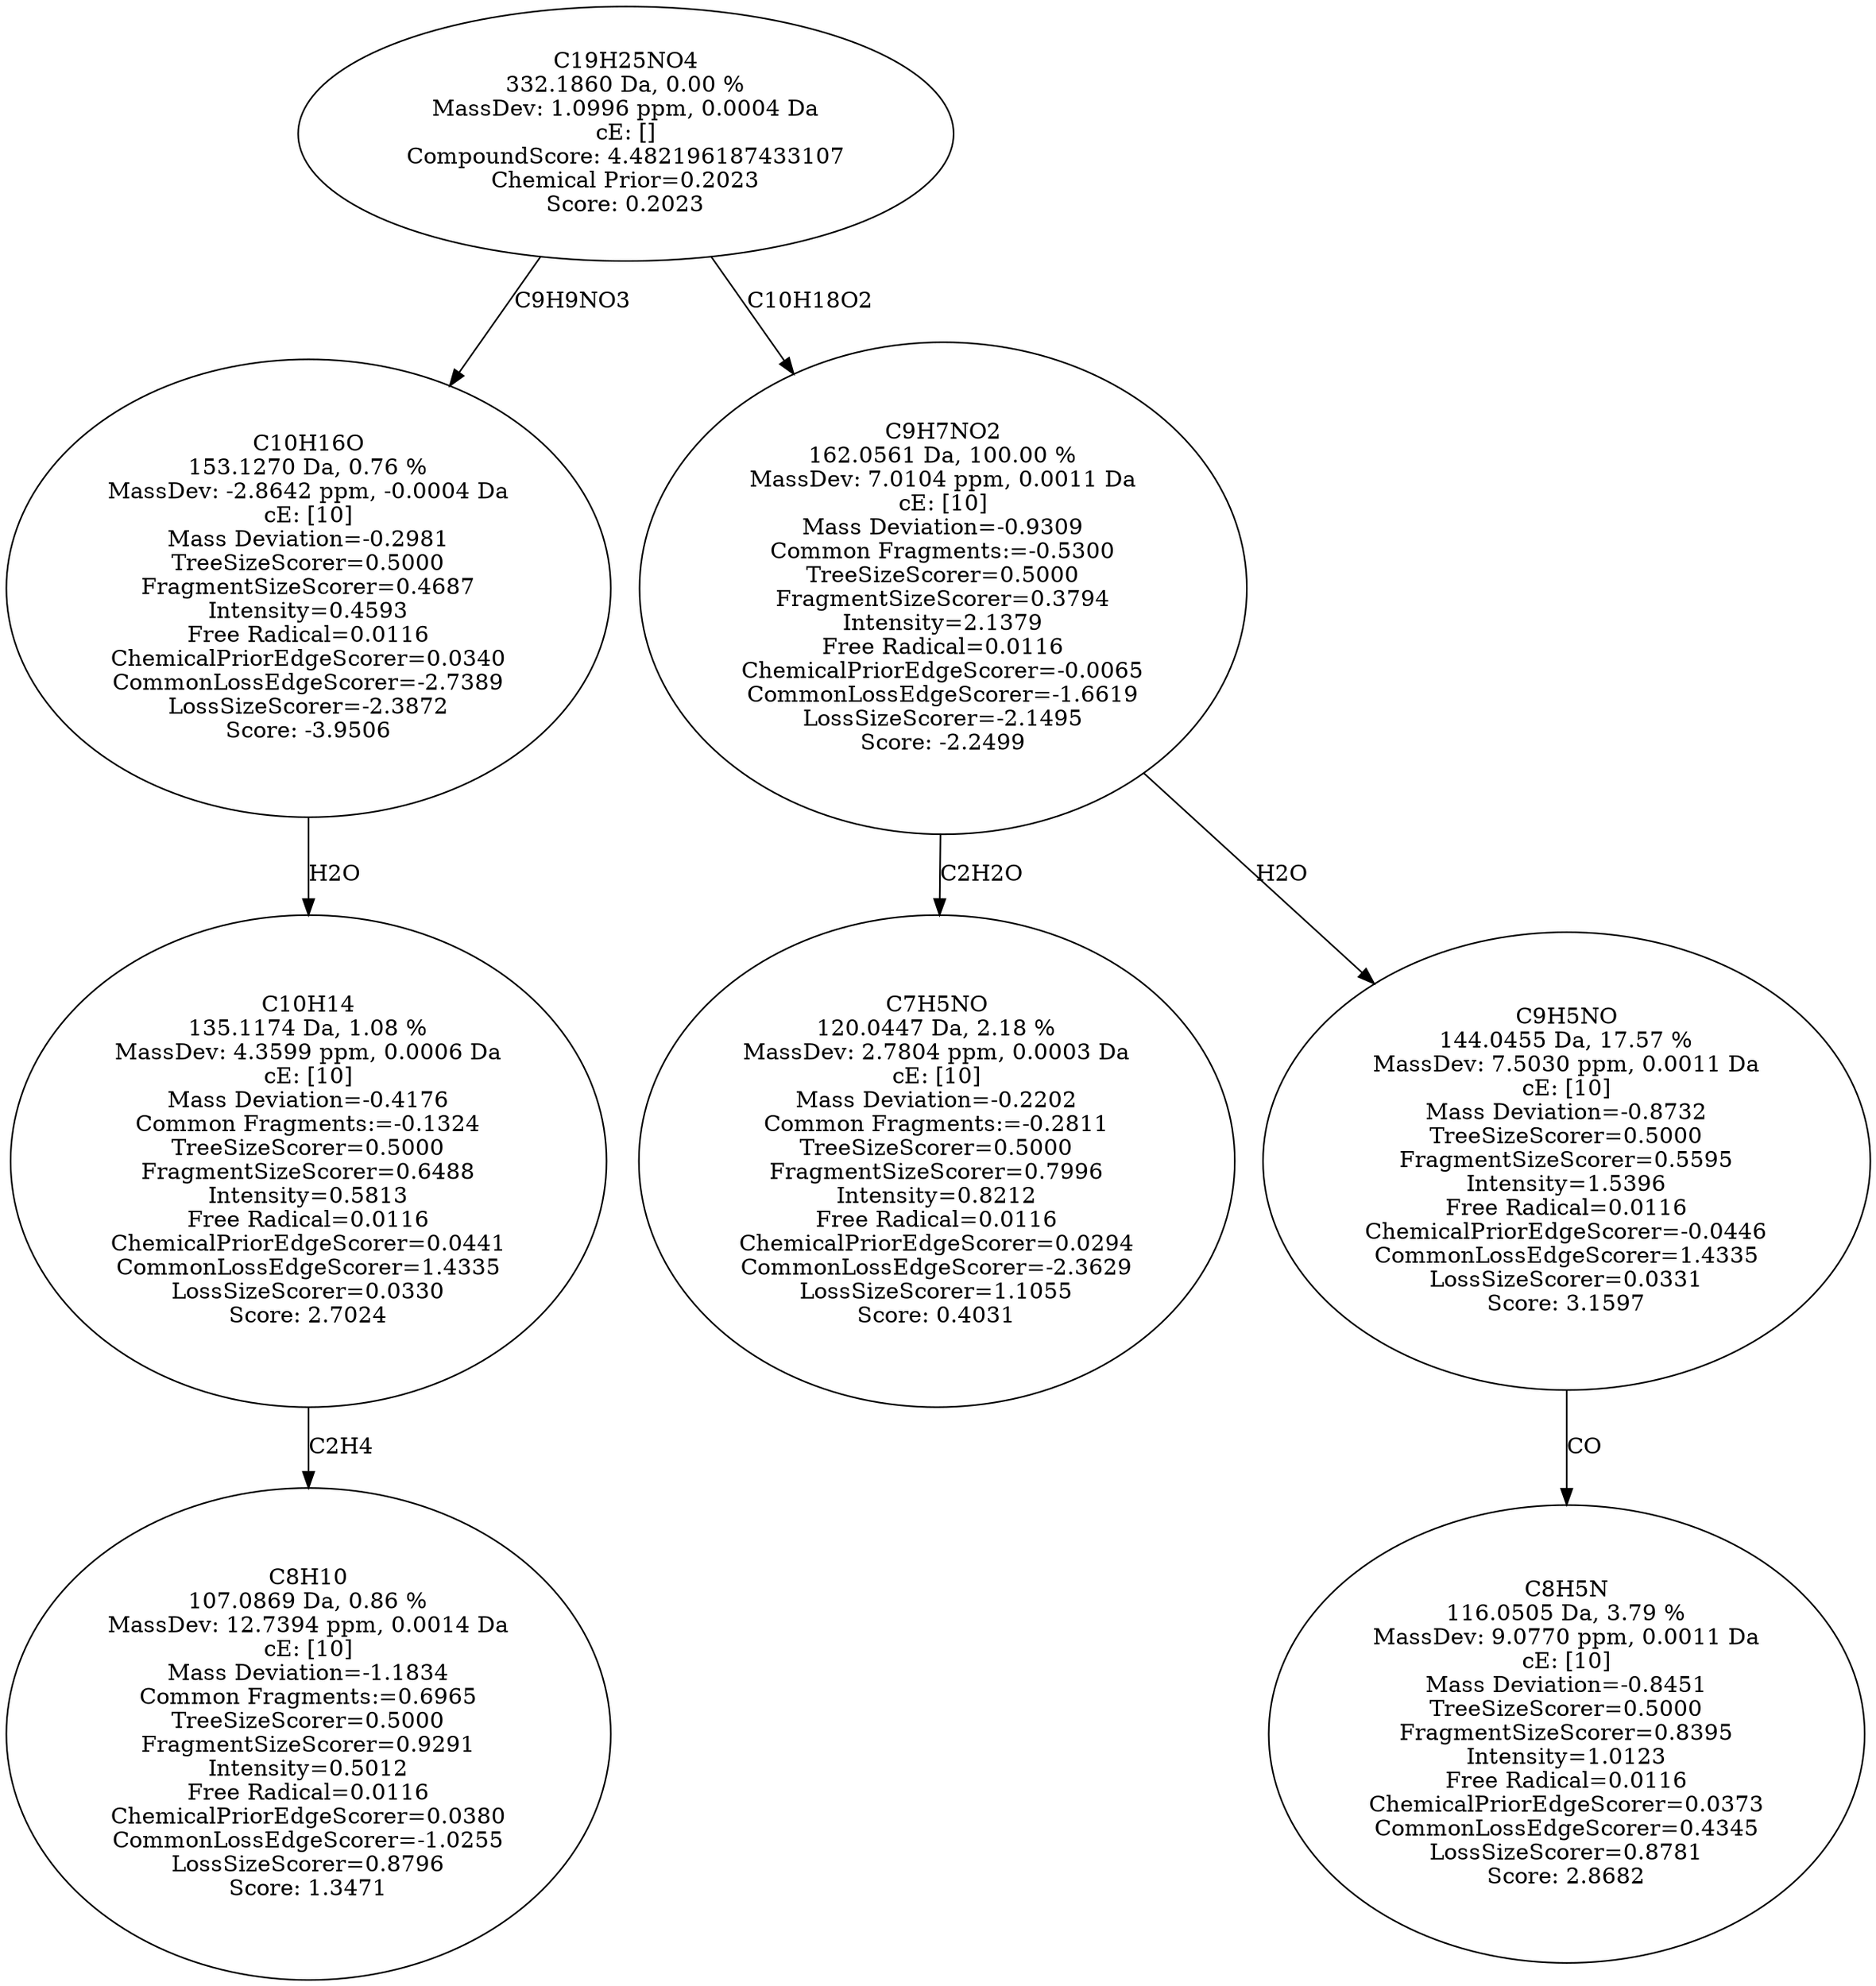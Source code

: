 strict digraph {
v1 [label="C8H10\n107.0869 Da, 0.86 %\nMassDev: 12.7394 ppm, 0.0014 Da\ncE: [10]\nMass Deviation=-1.1834\nCommon Fragments:=0.6965\nTreeSizeScorer=0.5000\nFragmentSizeScorer=0.9291\nIntensity=0.5012\nFree Radical=0.0116\nChemicalPriorEdgeScorer=0.0380\nCommonLossEdgeScorer=-1.0255\nLossSizeScorer=0.8796\nScore: 1.3471"];
v2 [label="C10H14\n135.1174 Da, 1.08 %\nMassDev: 4.3599 ppm, 0.0006 Da\ncE: [10]\nMass Deviation=-0.4176\nCommon Fragments:=-0.1324\nTreeSizeScorer=0.5000\nFragmentSizeScorer=0.6488\nIntensity=0.5813\nFree Radical=0.0116\nChemicalPriorEdgeScorer=0.0441\nCommonLossEdgeScorer=1.4335\nLossSizeScorer=0.0330\nScore: 2.7024"];
v3 [label="C10H16O\n153.1270 Da, 0.76 %\nMassDev: -2.8642 ppm, -0.0004 Da\ncE: [10]\nMass Deviation=-0.2981\nTreeSizeScorer=0.5000\nFragmentSizeScorer=0.4687\nIntensity=0.4593\nFree Radical=0.0116\nChemicalPriorEdgeScorer=0.0340\nCommonLossEdgeScorer=-2.7389\nLossSizeScorer=-2.3872\nScore: -3.9506"];
v4 [label="C7H5NO\n120.0447 Da, 2.18 %\nMassDev: 2.7804 ppm, 0.0003 Da\ncE: [10]\nMass Deviation=-0.2202\nCommon Fragments:=-0.2811\nTreeSizeScorer=0.5000\nFragmentSizeScorer=0.7996\nIntensity=0.8212\nFree Radical=0.0116\nChemicalPriorEdgeScorer=0.0294\nCommonLossEdgeScorer=-2.3629\nLossSizeScorer=1.1055\nScore: 0.4031"];
v5 [label="C8H5N\n116.0505 Da, 3.79 %\nMassDev: 9.0770 ppm, 0.0011 Da\ncE: [10]\nMass Deviation=-0.8451\nTreeSizeScorer=0.5000\nFragmentSizeScorer=0.8395\nIntensity=1.0123\nFree Radical=0.0116\nChemicalPriorEdgeScorer=0.0373\nCommonLossEdgeScorer=0.4345\nLossSizeScorer=0.8781\nScore: 2.8682"];
v6 [label="C9H5NO\n144.0455 Da, 17.57 %\nMassDev: 7.5030 ppm, 0.0011 Da\ncE: [10]\nMass Deviation=-0.8732\nTreeSizeScorer=0.5000\nFragmentSizeScorer=0.5595\nIntensity=1.5396\nFree Radical=0.0116\nChemicalPriorEdgeScorer=-0.0446\nCommonLossEdgeScorer=1.4335\nLossSizeScorer=0.0331\nScore: 3.1597"];
v7 [label="C9H7NO2\n162.0561 Da, 100.00 %\nMassDev: 7.0104 ppm, 0.0011 Da\ncE: [10]\nMass Deviation=-0.9309\nCommon Fragments:=-0.5300\nTreeSizeScorer=0.5000\nFragmentSizeScorer=0.3794\nIntensity=2.1379\nFree Radical=0.0116\nChemicalPriorEdgeScorer=-0.0065\nCommonLossEdgeScorer=-1.6619\nLossSizeScorer=-2.1495\nScore: -2.2499"];
v8 [label="C19H25NO4\n332.1860 Da, 0.00 %\nMassDev: 1.0996 ppm, 0.0004 Da\ncE: []\nCompoundScore: 4.482196187433107\nChemical Prior=0.2023\nScore: 0.2023"];
v2 -> v1 [label="C2H4"];
v3 -> v2 [label="H2O"];
v8 -> v3 [label="C9H9NO3"];
v7 -> v4 [label="C2H2O"];
v6 -> v5 [label="CO"];
v7 -> v6 [label="H2O"];
v8 -> v7 [label="C10H18O2"];
}